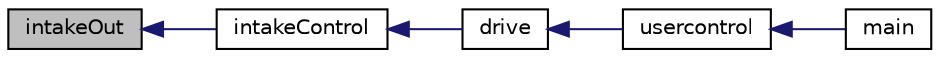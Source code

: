 digraph "intakeOut"
{
  edge [fontname="Helvetica",fontsize="10",labelfontname="Helvetica",labelfontsize="10"];
  node [fontname="Helvetica",fontsize="10",shape=record];
  rankdir="LR";
  Node63 [label="intakeOut",height=0.2,width=0.4,color="black", fillcolor="grey75", style="filled", fontcolor="black"];
  Node63 -> Node64 [dir="back",color="midnightblue",fontsize="10",style="solid"];
  Node64 [label="intakeControl",height=0.2,width=0.4,color="black", fillcolor="white", style="filled",URL="$de/de5/drive_8cpp_a8afb2a071b21d98c49d5888a7b380ba6.html#a8afb2a071b21d98c49d5888a7b380ba6"];
  Node64 -> Node65 [dir="back",color="midnightblue",fontsize="10",style="solid"];
  Node65 [label="drive",height=0.2,width=0.4,color="black", fillcolor="white", style="filled",URL="$de/de5/drive_8cpp_a928e32686c7e00c1ecde24c3da3019f7.html#a928e32686c7e00c1ecde24c3da3019f7"];
  Node65 -> Node66 [dir="back",color="midnightblue",fontsize="10",style="solid"];
  Node66 [label="usercontrol",height=0.2,width=0.4,color="black", fillcolor="white", style="filled",URL="$df/d0a/main_8cpp_a0b51ae97a13db57021eefe87a9903444.html#a0b51ae97a13db57021eefe87a9903444"];
  Node66 -> Node67 [dir="back",color="midnightblue",fontsize="10",style="solid"];
  Node67 [label="main",height=0.2,width=0.4,color="black", fillcolor="white", style="filled",URL="$df/d0a/main_8cpp_ae66f6b31b5ad750f1fe042a706a4e3d4.html#ae66f6b31b5ad750f1fe042a706a4e3d4"];
}
